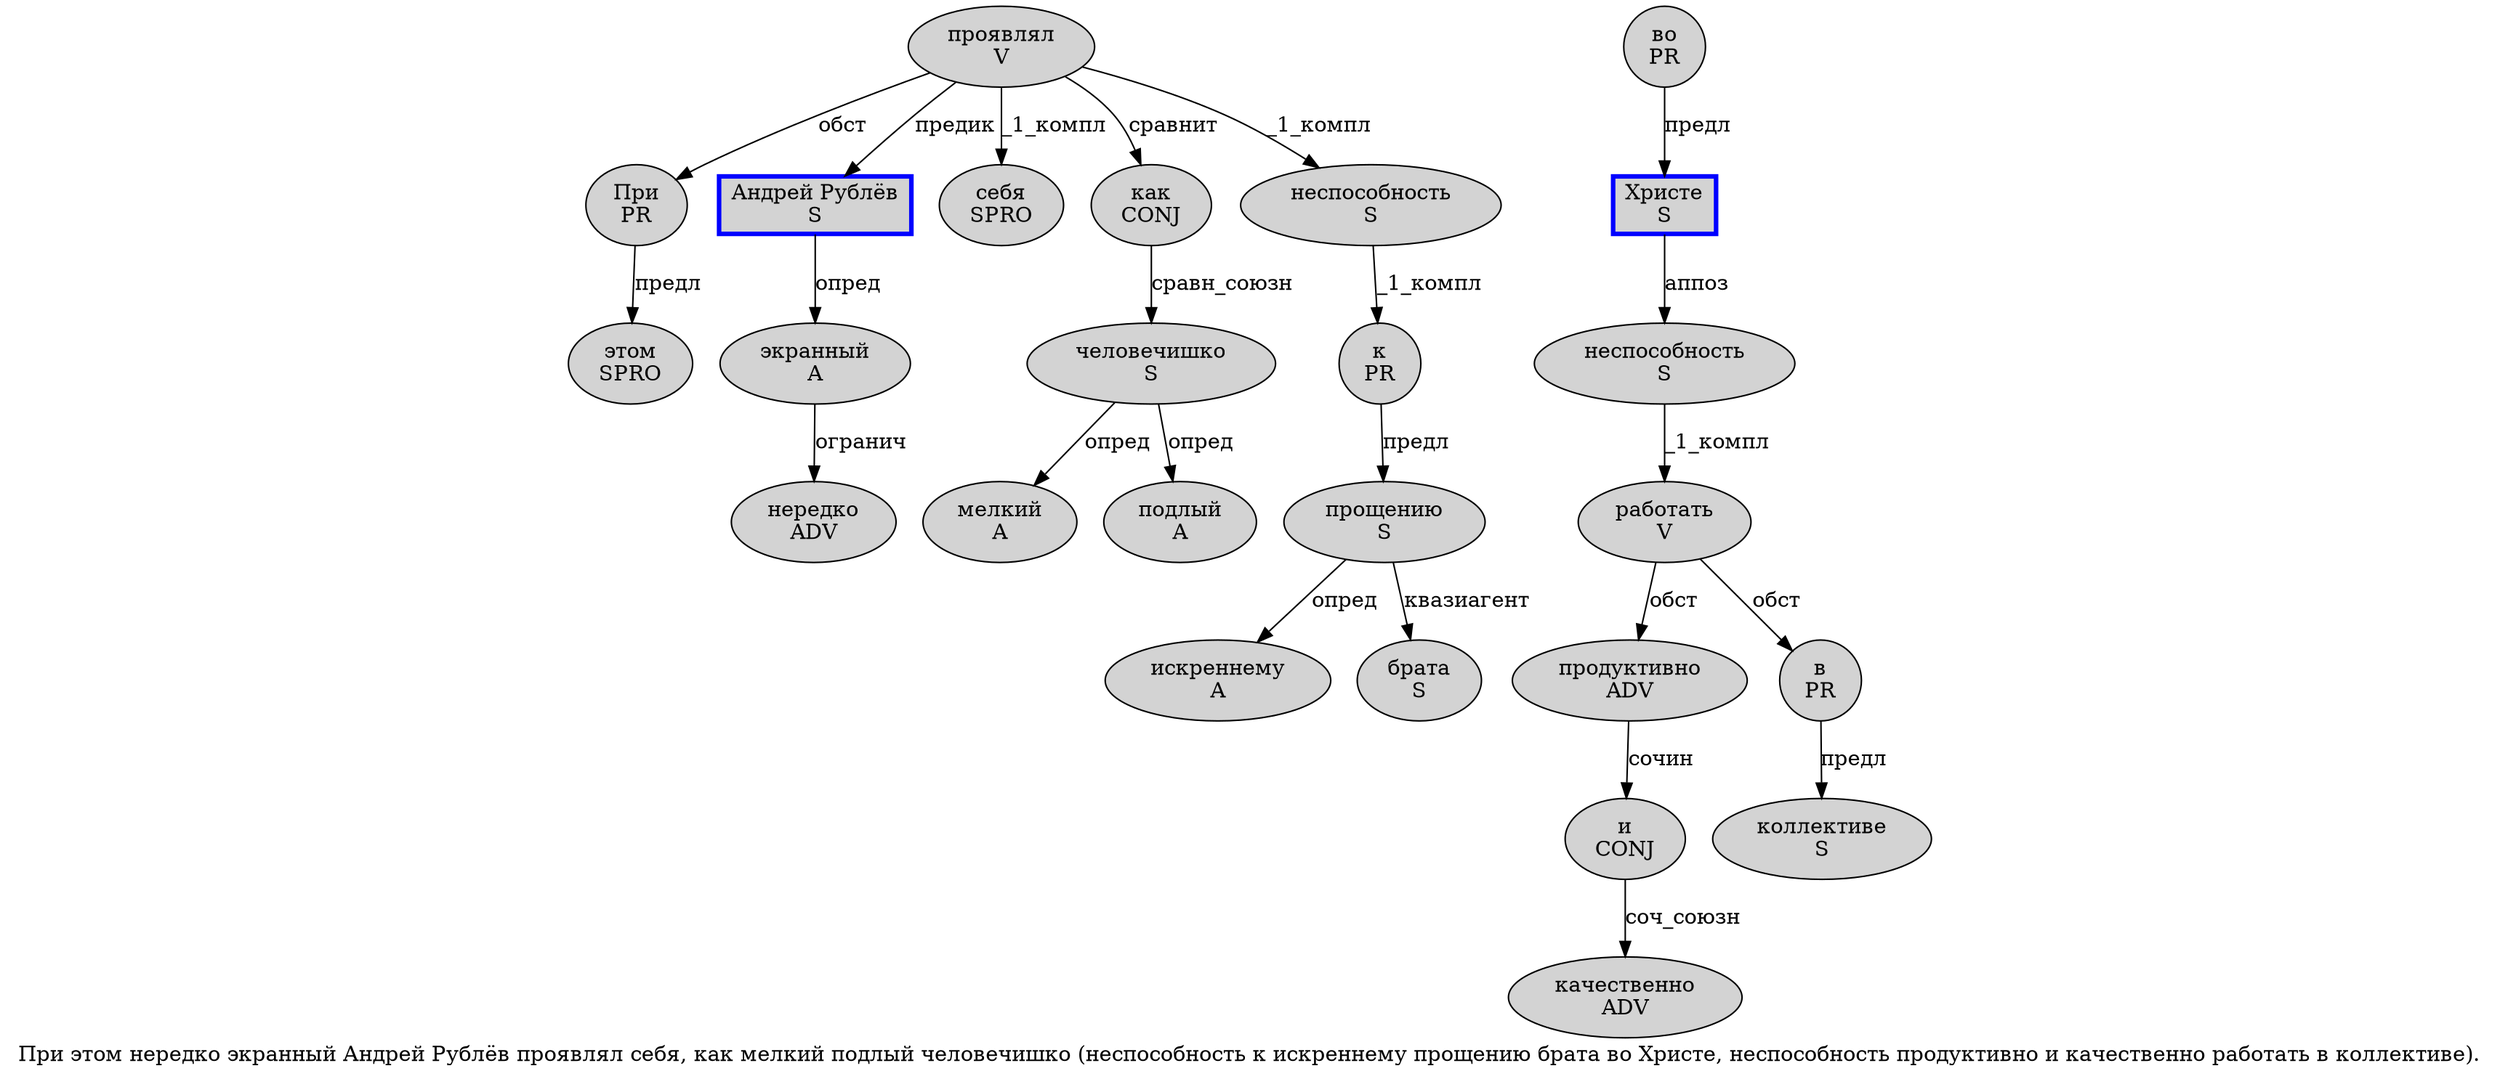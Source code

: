 digraph SENTENCE_2508 {
	graph [label="При этом нередко экранный Андрей Рублёв проявлял себя, как мелкий подлый человечишко (неспособность к искреннему прощению брата во Христе, неспособность продуктивно и качественно работать в коллективе)."]
	node [style=filled]
		0 [label="При
PR" color="" fillcolor=lightgray penwidth=1 shape=ellipse]
		1 [label="этом
SPRO" color="" fillcolor=lightgray penwidth=1 shape=ellipse]
		2 [label="нередко
ADV" color="" fillcolor=lightgray penwidth=1 shape=ellipse]
		3 [label="экранный
A" color="" fillcolor=lightgray penwidth=1 shape=ellipse]
		4 [label="Андрей Рублёв
S" color=blue fillcolor=lightgray penwidth=3 shape=box]
		5 [label="проявлял
V" color="" fillcolor=lightgray penwidth=1 shape=ellipse]
		6 [label="себя
SPRO" color="" fillcolor=lightgray penwidth=1 shape=ellipse]
		8 [label="как
CONJ" color="" fillcolor=lightgray penwidth=1 shape=ellipse]
		9 [label="мелкий
A" color="" fillcolor=lightgray penwidth=1 shape=ellipse]
		10 [label="подлый
A" color="" fillcolor=lightgray penwidth=1 shape=ellipse]
		11 [label="человечишко
S" color="" fillcolor=lightgray penwidth=1 shape=ellipse]
		13 [label="неспособность
S" color="" fillcolor=lightgray penwidth=1 shape=ellipse]
		14 [label="к
PR" color="" fillcolor=lightgray penwidth=1 shape=ellipse]
		15 [label="искреннему
A" color="" fillcolor=lightgray penwidth=1 shape=ellipse]
		16 [label="прощению
S" color="" fillcolor=lightgray penwidth=1 shape=ellipse]
		17 [label="брата
S" color="" fillcolor=lightgray penwidth=1 shape=ellipse]
		18 [label="во
PR" color="" fillcolor=lightgray penwidth=1 shape=ellipse]
		19 [label="Христе
S" color=blue fillcolor=lightgray penwidth=3 shape=box]
		21 [label="неспособность
S" color="" fillcolor=lightgray penwidth=1 shape=ellipse]
		22 [label="продуктивно
ADV" color="" fillcolor=lightgray penwidth=1 shape=ellipse]
		23 [label="и
CONJ" color="" fillcolor=lightgray penwidth=1 shape=ellipse]
		24 [label="качественно
ADV" color="" fillcolor=lightgray penwidth=1 shape=ellipse]
		25 [label="работать
V" color="" fillcolor=lightgray penwidth=1 shape=ellipse]
		26 [label="в
PR" color="" fillcolor=lightgray penwidth=1 shape=ellipse]
		27 [label="коллективе
S" color="" fillcolor=lightgray penwidth=1 shape=ellipse]
			21 -> 25 [label="_1_компл"]
			25 -> 22 [label="обст"]
			25 -> 26 [label="обст"]
			8 -> 11 [label="сравн_союзн"]
			16 -> 15 [label="опред"]
			16 -> 17 [label="квазиагент"]
			19 -> 21 [label="аппоз"]
			11 -> 9 [label="опред"]
			11 -> 10 [label="опред"]
			23 -> 24 [label="соч_союзн"]
			3 -> 2 [label="огранич"]
			0 -> 1 [label="предл"]
			5 -> 0 [label="обст"]
			5 -> 4 [label="предик"]
			5 -> 6 [label="_1_компл"]
			5 -> 8 [label="сравнит"]
			5 -> 13 [label="_1_компл"]
			18 -> 19 [label="предл"]
			4 -> 3 [label="опред"]
			14 -> 16 [label="предл"]
			22 -> 23 [label="сочин"]
			13 -> 14 [label="_1_компл"]
			26 -> 27 [label="предл"]
}